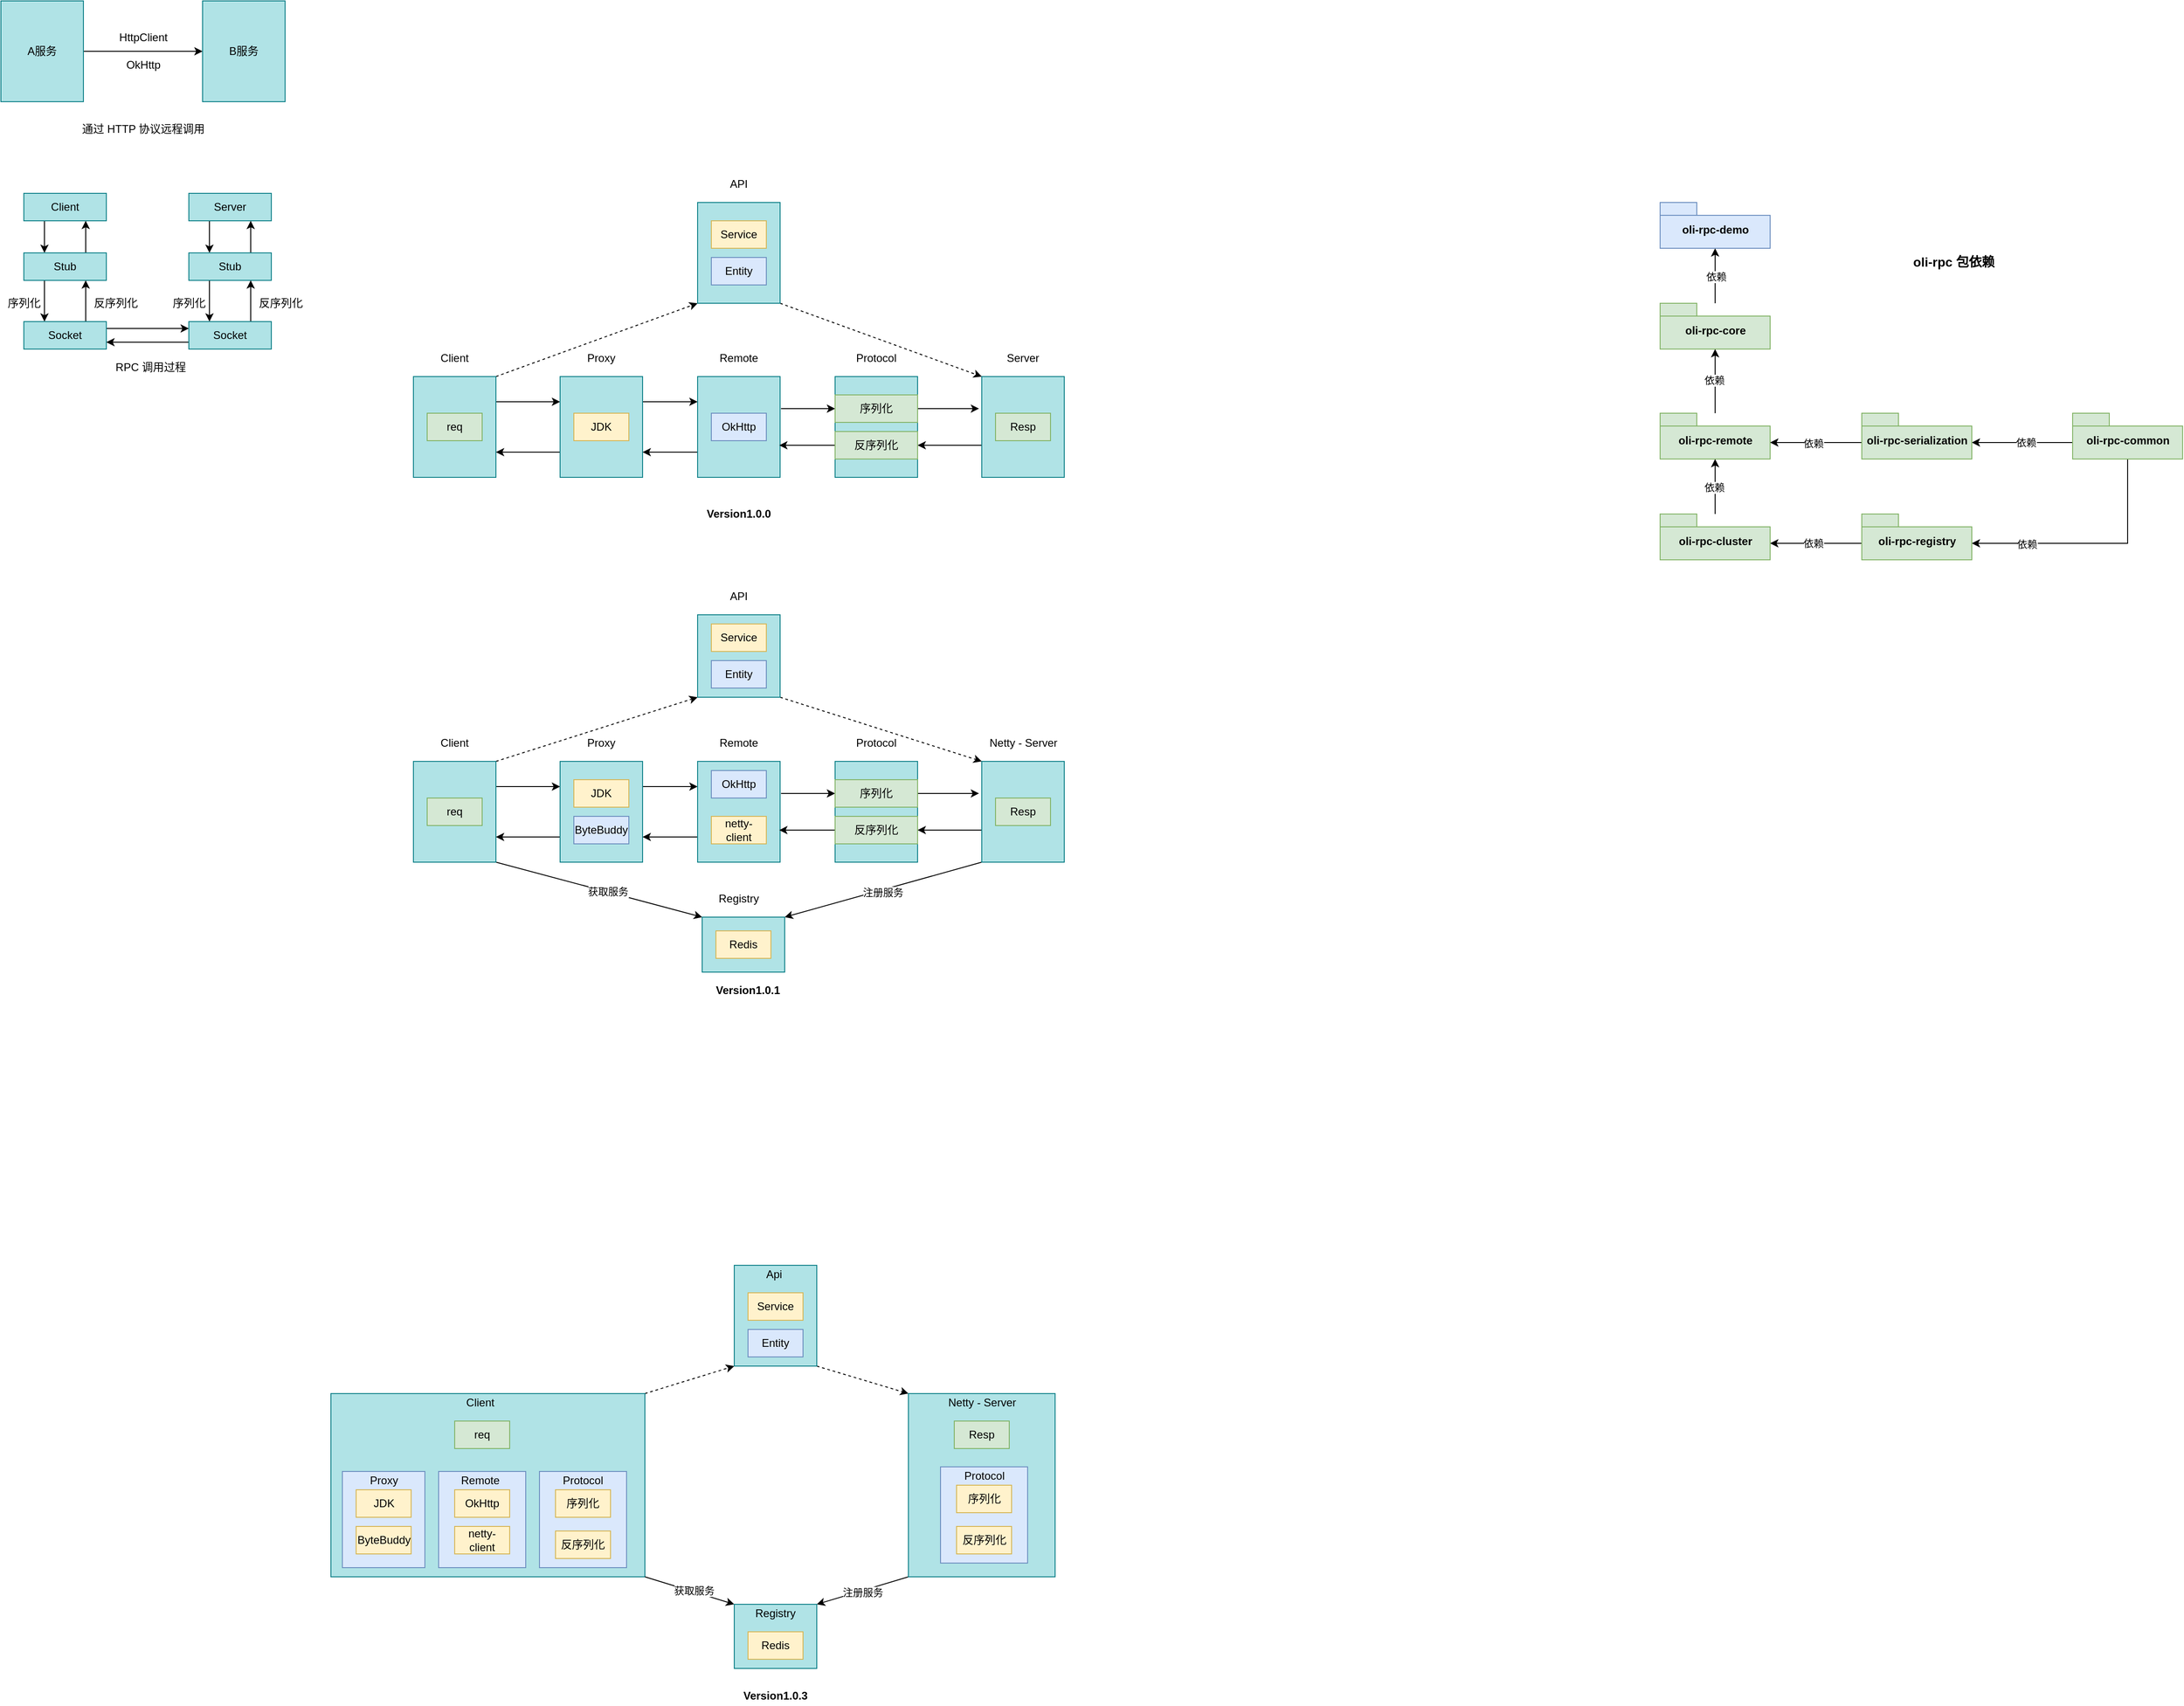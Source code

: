 <mxfile version="14.7.0" type="github">
  <diagram id="Ye_1s_PwDqeFsSJ71oEs" name="第 1 页">
    <mxGraphModel dx="4246" dy="620" grid="1" gridSize="10" guides="1" tooltips="1" connect="1" arrows="1" fold="1" page="1" pageScale="1" pageWidth="3300" pageHeight="2339" math="0" shadow="0">
      <root>
        <mxCell id="0" />
        <mxCell id="1" parent="0" />
        <mxCell id="innrkbjN795lYIx9L5WS-31" value="" style="rounded=0;whiteSpace=wrap;html=1;fillColor=#b0e3e6;strokeColor=#0e8088;" parent="1" vertex="1">
          <mxGeometry x="880" y="470" width="90" height="110" as="geometry" />
        </mxCell>
        <mxCell id="innrkbjN795lYIx9L5WS-16" style="edgeStyle=orthogonalEdgeStyle;rounded=0;orthogonalLoop=1;jettySize=auto;html=1;exitX=1;exitY=0.25;exitDx=0;exitDy=0;entryX=0;entryY=0.25;entryDx=0;entryDy=0;" parent="1" source="innrkbjN795lYIx9L5WS-2" target="innrkbjN795lYIx9L5WS-6" edge="1">
          <mxGeometry relative="1" as="geometry" />
        </mxCell>
        <mxCell id="innrkbjN795lYIx9L5WS-51" style="rounded=0;orthogonalLoop=1;jettySize=auto;html=1;exitX=1;exitY=0;exitDx=0;exitDy=0;entryX=0;entryY=1;entryDx=0;entryDy=0;dashed=1;" parent="1" source="innrkbjN795lYIx9L5WS-2" target="innrkbjN795lYIx9L5WS-47" edge="1">
          <mxGeometry relative="1" as="geometry" />
        </mxCell>
        <mxCell id="innrkbjN795lYIx9L5WS-2" value="" style="rounded=0;whiteSpace=wrap;html=1;fillColor=#b0e3e6;strokeColor=#0e8088;" parent="1" vertex="1">
          <mxGeometry x="420" y="470" width="90" height="110" as="geometry" />
        </mxCell>
        <mxCell id="innrkbjN795lYIx9L5WS-4" value="req" style="rounded=0;whiteSpace=wrap;html=1;fillColor=#d5e8d4;strokeColor=#82b366;" parent="1" vertex="1">
          <mxGeometry x="435" y="510" width="60" height="30" as="geometry" />
        </mxCell>
        <mxCell id="innrkbjN795lYIx9L5WS-5" value="Client" style="text;html=1;strokeColor=none;fillColor=none;align=center;verticalAlign=middle;whiteSpace=wrap;rounded=0;" parent="1" vertex="1">
          <mxGeometry x="445" y="440" width="40" height="20" as="geometry" />
        </mxCell>
        <mxCell id="innrkbjN795lYIx9L5WS-17" style="edgeStyle=orthogonalEdgeStyle;rounded=0;orthogonalLoop=1;jettySize=auto;html=1;exitX=1;exitY=0.25;exitDx=0;exitDy=0;entryX=0;entryY=0.25;entryDx=0;entryDy=0;" parent="1" source="innrkbjN795lYIx9L5WS-6" target="innrkbjN795lYIx9L5WS-10" edge="1">
          <mxGeometry relative="1" as="geometry" />
        </mxCell>
        <mxCell id="innrkbjN795lYIx9L5WS-21" style="edgeStyle=orthogonalEdgeStyle;rounded=0;orthogonalLoop=1;jettySize=auto;html=1;exitX=0;exitY=0.75;exitDx=0;exitDy=0;entryX=1;entryY=0.75;entryDx=0;entryDy=0;" parent="1" source="innrkbjN795lYIx9L5WS-6" target="innrkbjN795lYIx9L5WS-2" edge="1">
          <mxGeometry relative="1" as="geometry" />
        </mxCell>
        <mxCell id="innrkbjN795lYIx9L5WS-6" value="" style="rounded=0;whiteSpace=wrap;html=1;fillColor=#b0e3e6;strokeColor=#0e8088;" parent="1" vertex="1">
          <mxGeometry x="580" y="470" width="90" height="110" as="geometry" />
        </mxCell>
        <mxCell id="innrkbjN795lYIx9L5WS-7" value="Proxy" style="text;html=1;strokeColor=none;fillColor=none;align=center;verticalAlign=middle;whiteSpace=wrap;rounded=0;" parent="1" vertex="1">
          <mxGeometry x="605" y="440" width="40" height="20" as="geometry" />
        </mxCell>
        <mxCell id="innrkbjN795lYIx9L5WS-8" value="JDK" style="rounded=0;whiteSpace=wrap;html=1;fillColor=#fff2cc;strokeColor=#d6b656;" parent="1" vertex="1">
          <mxGeometry x="595" y="510" width="60" height="30" as="geometry" />
        </mxCell>
        <mxCell id="innrkbjN795lYIx9L5WS-20" style="edgeStyle=orthogonalEdgeStyle;rounded=0;orthogonalLoop=1;jettySize=auto;html=1;exitX=0;exitY=0.75;exitDx=0;exitDy=0;entryX=1;entryY=0.75;entryDx=0;entryDy=0;" parent="1" source="innrkbjN795lYIx9L5WS-10" target="innrkbjN795lYIx9L5WS-6" edge="1">
          <mxGeometry relative="1" as="geometry" />
        </mxCell>
        <mxCell id="innrkbjN795lYIx9L5WS-33" style="edgeStyle=orthogonalEdgeStyle;rounded=0;orthogonalLoop=1;jettySize=auto;html=1;exitX=1.011;exitY=0.318;exitDx=0;exitDy=0;entryX=0;entryY=0.5;entryDx=0;entryDy=0;exitPerimeter=0;" parent="1" source="innrkbjN795lYIx9L5WS-10" target="innrkbjN795lYIx9L5WS-25" edge="1">
          <mxGeometry relative="1" as="geometry" />
        </mxCell>
        <mxCell id="innrkbjN795lYIx9L5WS-10" value="" style="rounded=0;whiteSpace=wrap;html=1;fillColor=#b0e3e6;strokeColor=#0e8088;" parent="1" vertex="1">
          <mxGeometry x="730" y="470" width="90" height="110" as="geometry" />
        </mxCell>
        <mxCell id="innrkbjN795lYIx9L5WS-11" value="Remote" style="text;html=1;strokeColor=none;fillColor=none;align=center;verticalAlign=middle;whiteSpace=wrap;rounded=0;" parent="1" vertex="1">
          <mxGeometry x="755" y="440" width="40" height="20" as="geometry" />
        </mxCell>
        <mxCell id="innrkbjN795lYIx9L5WS-12" value="OkHttp" style="rounded=0;whiteSpace=wrap;html=1;fillColor=#dae8fc;strokeColor=#6c8ebf;" parent="1" vertex="1">
          <mxGeometry x="745" y="510" width="60" height="30" as="geometry" />
        </mxCell>
        <mxCell id="innrkbjN795lYIx9L5WS-39" style="edgeStyle=orthogonalEdgeStyle;rounded=0;orthogonalLoop=1;jettySize=auto;html=1;exitX=0.011;exitY=0.682;exitDx=0;exitDy=0;entryX=1;entryY=0.5;entryDx=0;entryDy=0;exitPerimeter=0;" parent="1" source="innrkbjN795lYIx9L5WS-13" target="innrkbjN795lYIx9L5WS-26" edge="1">
          <mxGeometry relative="1" as="geometry" />
        </mxCell>
        <mxCell id="innrkbjN795lYIx9L5WS-13" value="" style="rounded=0;whiteSpace=wrap;html=1;fillColor=#b0e3e6;strokeColor=#0e8088;" parent="1" vertex="1">
          <mxGeometry x="1040" y="470" width="90" height="110" as="geometry" />
        </mxCell>
        <mxCell id="innrkbjN795lYIx9L5WS-14" value="Server" style="text;html=1;strokeColor=none;fillColor=none;align=center;verticalAlign=middle;whiteSpace=wrap;rounded=0;" parent="1" vertex="1">
          <mxGeometry x="1065" y="440" width="40" height="20" as="geometry" />
        </mxCell>
        <mxCell id="innrkbjN795lYIx9L5WS-15" value="Resp" style="rounded=0;whiteSpace=wrap;html=1;fillColor=#d5e8d4;strokeColor=#82b366;" parent="1" vertex="1">
          <mxGeometry x="1055" y="510" width="60" height="30" as="geometry" />
        </mxCell>
        <mxCell id="innrkbjN795lYIx9L5WS-40" style="edgeStyle=orthogonalEdgeStyle;rounded=0;orthogonalLoop=1;jettySize=auto;html=1;exitX=1;exitY=0.5;exitDx=0;exitDy=0;entryX=-0.033;entryY=0.318;entryDx=0;entryDy=0;entryPerimeter=0;" parent="1" source="innrkbjN795lYIx9L5WS-25" target="innrkbjN795lYIx9L5WS-13" edge="1">
          <mxGeometry relative="1" as="geometry" />
        </mxCell>
        <mxCell id="innrkbjN795lYIx9L5WS-25" value="序列化" style="rounded=0;whiteSpace=wrap;html=1;fillColor=#d5e8d4;strokeColor=#82b366;" parent="1" vertex="1">
          <mxGeometry x="880" y="490" width="90" height="30" as="geometry" />
        </mxCell>
        <mxCell id="innrkbjN795lYIx9L5WS-36" style="edgeStyle=orthogonalEdgeStyle;rounded=0;orthogonalLoop=1;jettySize=auto;html=1;exitX=0;exitY=0.5;exitDx=0;exitDy=0;entryX=0.989;entryY=0.682;entryDx=0;entryDy=0;entryPerimeter=0;" parent="1" source="innrkbjN795lYIx9L5WS-26" target="innrkbjN795lYIx9L5WS-10" edge="1">
          <mxGeometry relative="1" as="geometry" />
        </mxCell>
        <mxCell id="innrkbjN795lYIx9L5WS-26" value="反序列化" style="rounded=0;whiteSpace=wrap;html=1;fillColor=#d5e8d4;strokeColor=#82b366;" parent="1" vertex="1">
          <mxGeometry x="880" y="530" width="90" height="30" as="geometry" />
        </mxCell>
        <mxCell id="innrkbjN795lYIx9L5WS-41" value="Protocol" style="text;html=1;strokeColor=none;fillColor=none;align=center;verticalAlign=middle;whiteSpace=wrap;rounded=0;" parent="1" vertex="1">
          <mxGeometry x="905" y="440" width="40" height="20" as="geometry" />
        </mxCell>
        <mxCell id="innrkbjN795lYIx9L5WS-42" value="&lt;b&gt;Version1.0.0&lt;/b&gt;" style="text;html=1;strokeColor=none;fillColor=none;align=center;verticalAlign=middle;whiteSpace=wrap;rounded=0;" parent="1" vertex="1">
          <mxGeometry x="740" y="610" width="70" height="20" as="geometry" />
        </mxCell>
        <mxCell id="innrkbjN795lYIx9L5WS-52" style="edgeStyle=none;rounded=0;orthogonalLoop=1;jettySize=auto;html=1;exitX=1;exitY=1;exitDx=0;exitDy=0;entryX=0;entryY=0;entryDx=0;entryDy=0;dashed=1;" parent="1" source="innrkbjN795lYIx9L5WS-47" target="innrkbjN795lYIx9L5WS-13" edge="1">
          <mxGeometry relative="1" as="geometry" />
        </mxCell>
        <mxCell id="innrkbjN795lYIx9L5WS-47" value="" style="rounded=0;whiteSpace=wrap;html=1;fillColor=#b0e3e6;strokeColor=#0e8088;" parent="1" vertex="1">
          <mxGeometry x="730" y="280" width="90" height="110" as="geometry" />
        </mxCell>
        <mxCell id="innrkbjN795lYIx9L5WS-48" value="API" style="text;html=1;strokeColor=none;fillColor=none;align=center;verticalAlign=middle;whiteSpace=wrap;rounded=0;" parent="1" vertex="1">
          <mxGeometry x="755" y="250" width="40" height="20" as="geometry" />
        </mxCell>
        <mxCell id="innrkbjN795lYIx9L5WS-49" value="Service" style="rounded=0;whiteSpace=wrap;html=1;fillColor=#fff2cc;strokeColor=#d6b656;" parent="1" vertex="1">
          <mxGeometry x="745" y="300" width="60" height="30" as="geometry" />
        </mxCell>
        <mxCell id="innrkbjN795lYIx9L5WS-50" value="Entity" style="rounded=0;whiteSpace=wrap;html=1;fillColor=#dae8fc;strokeColor=#6c8ebf;" parent="1" vertex="1">
          <mxGeometry x="745" y="340" width="60" height="30" as="geometry" />
        </mxCell>
        <mxCell id="innrkbjN795lYIx9L5WS-53" value="" style="rounded=0;whiteSpace=wrap;html=1;fillColor=#b0e3e6;strokeColor=#0e8088;" parent="1" vertex="1">
          <mxGeometry x="880" y="890" width="90" height="110" as="geometry" />
        </mxCell>
        <mxCell id="innrkbjN795lYIx9L5WS-54" style="edgeStyle=orthogonalEdgeStyle;rounded=0;orthogonalLoop=1;jettySize=auto;html=1;exitX=1;exitY=0.25;exitDx=0;exitDy=0;entryX=0;entryY=0.25;entryDx=0;entryDy=0;" parent="1" source="innrkbjN795lYIx9L5WS-56" target="innrkbjN795lYIx9L5WS-61" edge="1">
          <mxGeometry relative="1" as="geometry" />
        </mxCell>
        <mxCell id="innrkbjN795lYIx9L5WS-55" style="rounded=0;orthogonalLoop=1;jettySize=auto;html=1;exitX=1;exitY=0;exitDx=0;exitDy=0;entryX=0;entryY=1;entryDx=0;entryDy=0;dashed=1;" parent="1" source="innrkbjN795lYIx9L5WS-56" target="innrkbjN795lYIx9L5WS-80" edge="1">
          <mxGeometry relative="1" as="geometry" />
        </mxCell>
        <mxCell id="innrkbjN795lYIx9L5WS-95" style="edgeStyle=none;rounded=0;orthogonalLoop=1;jettySize=auto;html=1;exitX=1;exitY=1;exitDx=0;exitDy=0;entryX=0;entryY=0;entryDx=0;entryDy=0;" parent="1" source="innrkbjN795lYIx9L5WS-56" target="innrkbjN795lYIx9L5WS-84" edge="1">
          <mxGeometry relative="1" as="geometry" />
        </mxCell>
        <mxCell id="innrkbjN795lYIx9L5WS-96" value="获取服务" style="edgeLabel;html=1;align=center;verticalAlign=middle;resizable=0;points=[];" parent="innrkbjN795lYIx9L5WS-95" vertex="1" connectable="0">
          <mxGeometry x="0.08" y="1" relative="1" as="geometry">
            <mxPoint as="offset" />
          </mxGeometry>
        </mxCell>
        <mxCell id="innrkbjN795lYIx9L5WS-56" value="" style="rounded=0;whiteSpace=wrap;html=1;fillColor=#b0e3e6;strokeColor=#0e8088;" parent="1" vertex="1">
          <mxGeometry x="420" y="890" width="90" height="110" as="geometry" />
        </mxCell>
        <mxCell id="innrkbjN795lYIx9L5WS-57" value="req" style="rounded=0;whiteSpace=wrap;html=1;fillColor=#d5e8d4;strokeColor=#82b366;" parent="1" vertex="1">
          <mxGeometry x="435" y="930" width="60" height="30" as="geometry" />
        </mxCell>
        <mxCell id="innrkbjN795lYIx9L5WS-58" value="Client" style="text;html=1;strokeColor=none;fillColor=none;align=center;verticalAlign=middle;whiteSpace=wrap;rounded=0;" parent="1" vertex="1">
          <mxGeometry x="445" y="860" width="40" height="20" as="geometry" />
        </mxCell>
        <mxCell id="innrkbjN795lYIx9L5WS-59" style="edgeStyle=orthogonalEdgeStyle;rounded=0;orthogonalLoop=1;jettySize=auto;html=1;exitX=1;exitY=0.25;exitDx=0;exitDy=0;entryX=0;entryY=0.25;entryDx=0;entryDy=0;" parent="1" source="innrkbjN795lYIx9L5WS-61" target="innrkbjN795lYIx9L5WS-66" edge="1">
          <mxGeometry relative="1" as="geometry" />
        </mxCell>
        <mxCell id="innrkbjN795lYIx9L5WS-60" style="edgeStyle=orthogonalEdgeStyle;rounded=0;orthogonalLoop=1;jettySize=auto;html=1;exitX=0;exitY=0.75;exitDx=0;exitDy=0;entryX=1;entryY=0.75;entryDx=0;entryDy=0;" parent="1" source="innrkbjN795lYIx9L5WS-61" target="innrkbjN795lYIx9L5WS-56" edge="1">
          <mxGeometry relative="1" as="geometry" />
        </mxCell>
        <mxCell id="innrkbjN795lYIx9L5WS-61" value="" style="rounded=0;whiteSpace=wrap;html=1;fillColor=#b0e3e6;strokeColor=#0e8088;" parent="1" vertex="1">
          <mxGeometry x="580" y="890" width="90" height="110" as="geometry" />
        </mxCell>
        <mxCell id="innrkbjN795lYIx9L5WS-62" value="Proxy" style="text;html=1;strokeColor=none;fillColor=none;align=center;verticalAlign=middle;whiteSpace=wrap;rounded=0;" parent="1" vertex="1">
          <mxGeometry x="605" y="860" width="40" height="20" as="geometry" />
        </mxCell>
        <mxCell id="innrkbjN795lYIx9L5WS-63" value="JDK" style="rounded=0;whiteSpace=wrap;html=1;fillColor=#fff2cc;strokeColor=#d6b656;" parent="1" vertex="1">
          <mxGeometry x="595" y="910" width="60" height="30" as="geometry" />
        </mxCell>
        <mxCell id="innrkbjN795lYIx9L5WS-64" style="edgeStyle=orthogonalEdgeStyle;rounded=0;orthogonalLoop=1;jettySize=auto;html=1;exitX=0;exitY=0.75;exitDx=0;exitDy=0;entryX=1;entryY=0.75;entryDx=0;entryDy=0;" parent="1" source="innrkbjN795lYIx9L5WS-66" target="innrkbjN795lYIx9L5WS-61" edge="1">
          <mxGeometry relative="1" as="geometry" />
        </mxCell>
        <mxCell id="innrkbjN795lYIx9L5WS-65" style="edgeStyle=orthogonalEdgeStyle;rounded=0;orthogonalLoop=1;jettySize=auto;html=1;exitX=1.011;exitY=0.318;exitDx=0;exitDy=0;entryX=0;entryY=0.5;entryDx=0;entryDy=0;exitPerimeter=0;" parent="1" source="innrkbjN795lYIx9L5WS-66" target="innrkbjN795lYIx9L5WS-74" edge="1">
          <mxGeometry relative="1" as="geometry" />
        </mxCell>
        <mxCell id="innrkbjN795lYIx9L5WS-66" value="" style="rounded=0;whiteSpace=wrap;html=1;fillColor=#b0e3e6;strokeColor=#0e8088;" parent="1" vertex="1">
          <mxGeometry x="730" y="890" width="90" height="110" as="geometry" />
        </mxCell>
        <mxCell id="innrkbjN795lYIx9L5WS-67" value="Remote" style="text;html=1;strokeColor=none;fillColor=none;align=center;verticalAlign=middle;whiteSpace=wrap;rounded=0;" parent="1" vertex="1">
          <mxGeometry x="755" y="860" width="40" height="20" as="geometry" />
        </mxCell>
        <mxCell id="innrkbjN795lYIx9L5WS-68" value="OkHttp" style="rounded=0;whiteSpace=wrap;html=1;fillColor=#dae8fc;strokeColor=#6c8ebf;" parent="1" vertex="1">
          <mxGeometry x="745" y="900" width="60" height="30" as="geometry" />
        </mxCell>
        <mxCell id="innrkbjN795lYIx9L5WS-69" style="edgeStyle=orthogonalEdgeStyle;rounded=0;orthogonalLoop=1;jettySize=auto;html=1;exitX=0.011;exitY=0.682;exitDx=0;exitDy=0;entryX=1;entryY=0.5;entryDx=0;entryDy=0;exitPerimeter=0;" parent="1" source="innrkbjN795lYIx9L5WS-70" target="innrkbjN795lYIx9L5WS-76" edge="1">
          <mxGeometry relative="1" as="geometry" />
        </mxCell>
        <mxCell id="innrkbjN795lYIx9L5WS-88" style="edgeStyle=none;rounded=0;orthogonalLoop=1;jettySize=auto;html=1;exitX=0;exitY=1;exitDx=0;exitDy=0;entryX=1;entryY=0;entryDx=0;entryDy=0;" parent="1" source="innrkbjN795lYIx9L5WS-70" target="innrkbjN795lYIx9L5WS-84" edge="1">
          <mxGeometry relative="1" as="geometry" />
        </mxCell>
        <mxCell id="innrkbjN795lYIx9L5WS-89" value="注册服务" style="edgeLabel;html=1;align=center;verticalAlign=middle;resizable=0;points=[];" parent="innrkbjN795lYIx9L5WS-88" vertex="1" connectable="0">
          <mxGeometry x="0.011" y="2" relative="1" as="geometry">
            <mxPoint as="offset" />
          </mxGeometry>
        </mxCell>
        <mxCell id="innrkbjN795lYIx9L5WS-70" value="" style="rounded=0;whiteSpace=wrap;html=1;fillColor=#b0e3e6;strokeColor=#0e8088;" parent="1" vertex="1">
          <mxGeometry x="1040" y="890" width="90" height="110" as="geometry" />
        </mxCell>
        <mxCell id="innrkbjN795lYIx9L5WS-71" value="Netty - Server" style="text;html=1;strokeColor=none;fillColor=none;align=center;verticalAlign=middle;whiteSpace=wrap;rounded=0;" parent="1" vertex="1">
          <mxGeometry x="1027.5" y="860" width="115" height="20" as="geometry" />
        </mxCell>
        <mxCell id="innrkbjN795lYIx9L5WS-72" value="Resp" style="rounded=0;whiteSpace=wrap;html=1;fillColor=#d5e8d4;strokeColor=#82b366;" parent="1" vertex="1">
          <mxGeometry x="1055" y="930" width="60" height="30" as="geometry" />
        </mxCell>
        <mxCell id="innrkbjN795lYIx9L5WS-73" style="edgeStyle=orthogonalEdgeStyle;rounded=0;orthogonalLoop=1;jettySize=auto;html=1;exitX=1;exitY=0.5;exitDx=0;exitDy=0;entryX=-0.033;entryY=0.318;entryDx=0;entryDy=0;entryPerimeter=0;" parent="1" source="innrkbjN795lYIx9L5WS-74" target="innrkbjN795lYIx9L5WS-70" edge="1">
          <mxGeometry relative="1" as="geometry" />
        </mxCell>
        <mxCell id="innrkbjN795lYIx9L5WS-74" value="序列化" style="rounded=0;whiteSpace=wrap;html=1;fillColor=#d5e8d4;strokeColor=#82b366;" parent="1" vertex="1">
          <mxGeometry x="880" y="910" width="90" height="30" as="geometry" />
        </mxCell>
        <mxCell id="innrkbjN795lYIx9L5WS-75" style="edgeStyle=orthogonalEdgeStyle;rounded=0;orthogonalLoop=1;jettySize=auto;html=1;exitX=0;exitY=0.5;exitDx=0;exitDy=0;entryX=0.989;entryY=0.682;entryDx=0;entryDy=0;entryPerimeter=0;" parent="1" source="innrkbjN795lYIx9L5WS-76" target="innrkbjN795lYIx9L5WS-66" edge="1">
          <mxGeometry relative="1" as="geometry" />
        </mxCell>
        <mxCell id="innrkbjN795lYIx9L5WS-76" value="反序列化" style="rounded=0;whiteSpace=wrap;html=1;fillColor=#d5e8d4;strokeColor=#82b366;" parent="1" vertex="1">
          <mxGeometry x="880" y="950" width="90" height="30" as="geometry" />
        </mxCell>
        <mxCell id="innrkbjN795lYIx9L5WS-77" value="Protocol" style="text;html=1;strokeColor=none;fillColor=none;align=center;verticalAlign=middle;whiteSpace=wrap;rounded=0;" parent="1" vertex="1">
          <mxGeometry x="905" y="860" width="40" height="20" as="geometry" />
        </mxCell>
        <mxCell id="innrkbjN795lYIx9L5WS-78" value="&lt;b&gt;Version1.0.1&lt;/b&gt;" style="text;html=1;strokeColor=none;fillColor=none;align=center;verticalAlign=middle;whiteSpace=wrap;rounded=0;" parent="1" vertex="1">
          <mxGeometry x="750" y="1130" width="70" height="20" as="geometry" />
        </mxCell>
        <mxCell id="innrkbjN795lYIx9L5WS-79" style="edgeStyle=none;rounded=0;orthogonalLoop=1;jettySize=auto;html=1;exitX=1;exitY=1;exitDx=0;exitDy=0;entryX=0;entryY=0;entryDx=0;entryDy=0;dashed=1;" parent="1" source="innrkbjN795lYIx9L5WS-80" target="innrkbjN795lYIx9L5WS-70" edge="1">
          <mxGeometry relative="1" as="geometry" />
        </mxCell>
        <mxCell id="innrkbjN795lYIx9L5WS-80" value="" style="rounded=0;whiteSpace=wrap;html=1;fillColor=#b0e3e6;strokeColor=#0e8088;" parent="1" vertex="1">
          <mxGeometry x="730" y="730" width="90" height="90" as="geometry" />
        </mxCell>
        <mxCell id="innrkbjN795lYIx9L5WS-81" value="API" style="text;html=1;strokeColor=none;fillColor=none;align=center;verticalAlign=middle;whiteSpace=wrap;rounded=0;" parent="1" vertex="1">
          <mxGeometry x="755" y="700" width="40" height="20" as="geometry" />
        </mxCell>
        <mxCell id="innrkbjN795lYIx9L5WS-82" value="Service" style="rounded=0;whiteSpace=wrap;html=1;fillColor=#fff2cc;strokeColor=#d6b656;" parent="1" vertex="1">
          <mxGeometry x="745" y="740" width="60" height="30" as="geometry" />
        </mxCell>
        <mxCell id="innrkbjN795lYIx9L5WS-83" value="Entity" style="rounded=0;whiteSpace=wrap;html=1;fillColor=#dae8fc;strokeColor=#6c8ebf;" parent="1" vertex="1">
          <mxGeometry x="745" y="780" width="60" height="30" as="geometry" />
        </mxCell>
        <mxCell id="innrkbjN795lYIx9L5WS-84" value="" style="rounded=0;whiteSpace=wrap;html=1;fillColor=#b0e3e6;strokeColor=#0e8088;" parent="1" vertex="1">
          <mxGeometry x="735" y="1060" width="90" height="60" as="geometry" />
        </mxCell>
        <mxCell id="innrkbjN795lYIx9L5WS-85" value="Redis" style="rounded=0;whiteSpace=wrap;html=1;fillColor=#fff2cc;strokeColor=#d6b656;" parent="1" vertex="1">
          <mxGeometry x="750" y="1075" width="60" height="30" as="geometry" />
        </mxCell>
        <mxCell id="innrkbjN795lYIx9L5WS-87" value="Registry" style="text;html=1;strokeColor=none;fillColor=none;align=center;verticalAlign=middle;whiteSpace=wrap;rounded=0;" parent="1" vertex="1">
          <mxGeometry x="755" y="1030" width="40" height="20" as="geometry" />
        </mxCell>
        <mxCell id="Kn4_Spqop4wsT_ZjCutp-1" value="ByteBuddy" style="rounded=0;whiteSpace=wrap;html=1;fillColor=#dae8fc;strokeColor=#6c8ebf;" parent="1" vertex="1">
          <mxGeometry x="595" y="950" width="60" height="30" as="geometry" />
        </mxCell>
        <mxCell id="7a_XVVSUZz2fKaup08TQ-1" value="netty-client" style="rounded=0;whiteSpace=wrap;html=1;fillColor=#fff2cc;strokeColor=#d6b656;" parent="1" vertex="1">
          <mxGeometry x="745" y="950" width="60" height="30" as="geometry" />
        </mxCell>
        <mxCell id="QBaWxaclSvjvocaoikl4-3" style="rounded=0;orthogonalLoop=1;jettySize=auto;html=1;exitX=1;exitY=0;exitDx=0;exitDy=0;entryX=0;entryY=1;entryDx=0;entryDy=0;dashed=1;" parent="1" source="QBaWxaclSvjvocaoikl4-6" target="QBaWxaclSvjvocaoikl4-32" edge="1">
          <mxGeometry relative="1" as="geometry" />
        </mxCell>
        <mxCell id="QBaWxaclSvjvocaoikl4-20" style="edgeStyle=none;rounded=0;orthogonalLoop=1;jettySize=auto;html=1;exitX=0;exitY=1;exitDx=0;exitDy=0;entryX=1;entryY=0;entryDx=0;entryDy=0;" parent="1" source="QBaWxaclSvjvocaoikl4-22" target="QBaWxaclSvjvocaoikl4-35" edge="1">
          <mxGeometry relative="1" as="geometry" />
        </mxCell>
        <mxCell id="QBaWxaclSvjvocaoikl4-21" value="注册服务" style="edgeLabel;html=1;align=center;verticalAlign=middle;resizable=0;points=[];" parent="QBaWxaclSvjvocaoikl4-20" vertex="1" connectable="0">
          <mxGeometry x="0.011" y="2" relative="1" as="geometry">
            <mxPoint as="offset" />
          </mxGeometry>
        </mxCell>
        <mxCell id="QBaWxaclSvjvocaoikl4-30" value="&lt;b&gt;Version1.0.3&lt;/b&gt;" style="text;html=1;strokeColor=none;fillColor=none;align=center;verticalAlign=middle;whiteSpace=wrap;rounded=0;" parent="1" vertex="1">
          <mxGeometry x="780" y="1900" width="70" height="20" as="geometry" />
        </mxCell>
        <mxCell id="QBaWxaclSvjvocaoikl4-31" style="edgeStyle=none;rounded=0;orthogonalLoop=1;jettySize=auto;html=1;exitX=1;exitY=1;exitDx=0;exitDy=0;entryX=0;entryY=0;entryDx=0;entryDy=0;dashed=1;" parent="1" source="QBaWxaclSvjvocaoikl4-32" target="QBaWxaclSvjvocaoikl4-22" edge="1">
          <mxGeometry relative="1" as="geometry" />
        </mxCell>
        <mxCell id="QBaWxaclSvjvocaoikl4-52" value="" style="group" parent="1" vertex="1" connectable="0">
          <mxGeometry x="330" y="1580" width="342.5" height="200" as="geometry" />
        </mxCell>
        <mxCell id="QBaWxaclSvjvocaoikl4-6" value="" style="rounded=0;whiteSpace=wrap;html=1;fillColor=#b0e3e6;strokeColor=#0e8088;" parent="QBaWxaclSvjvocaoikl4-52" vertex="1">
          <mxGeometry width="342.5" height="200" as="geometry" />
        </mxCell>
        <mxCell id="QBaWxaclSvjvocaoikl4-7" value="req" style="rounded=0;whiteSpace=wrap;html=1;fillColor=#d5e8d4;strokeColor=#82b366;" parent="QBaWxaclSvjvocaoikl4-52" vertex="1">
          <mxGeometry x="135" y="30" width="60" height="30" as="geometry" />
        </mxCell>
        <mxCell id="QBaWxaclSvjvocaoikl4-8" value="Client" style="text;html=1;strokeColor=none;fillColor=none;align=center;verticalAlign=middle;whiteSpace=wrap;rounded=0;" parent="QBaWxaclSvjvocaoikl4-52" vertex="1">
          <mxGeometry x="142.5" width="40" height="20" as="geometry" />
        </mxCell>
        <mxCell id="QBaWxaclSvjvocaoikl4-11" value="" style="rounded=0;whiteSpace=wrap;html=1;fillColor=#dae8fc;strokeColor=#6c8ebf;" parent="QBaWxaclSvjvocaoikl4-52" vertex="1">
          <mxGeometry x="12.5" y="85" width="90" height="105" as="geometry" />
        </mxCell>
        <mxCell id="QBaWxaclSvjvocaoikl4-12" value="Proxy" style="text;html=1;strokeColor=none;fillColor=none;align=center;verticalAlign=middle;whiteSpace=wrap;rounded=0;" parent="QBaWxaclSvjvocaoikl4-52" vertex="1">
          <mxGeometry x="37.5" y="85" width="40" height="20" as="geometry" />
        </mxCell>
        <mxCell id="QBaWxaclSvjvocaoikl4-13" value="JDK" style="rounded=0;whiteSpace=wrap;html=1;fillColor=#fff2cc;strokeColor=#d6b656;" parent="QBaWxaclSvjvocaoikl4-52" vertex="1">
          <mxGeometry x="27.5" y="105" width="60" height="30" as="geometry" />
        </mxCell>
        <mxCell id="QBaWxaclSvjvocaoikl4-16" value="" style="rounded=0;whiteSpace=wrap;html=1;fillColor=#dae8fc;strokeColor=#6c8ebf;" parent="QBaWxaclSvjvocaoikl4-52" vertex="1">
          <mxGeometry x="117.5" y="85" width="95" height="105" as="geometry" />
        </mxCell>
        <mxCell id="QBaWxaclSvjvocaoikl4-17" value="Remote" style="text;html=1;strokeColor=none;fillColor=none;align=center;verticalAlign=middle;whiteSpace=wrap;rounded=0;" parent="QBaWxaclSvjvocaoikl4-52" vertex="1">
          <mxGeometry x="142.5" y="85" width="40" height="20" as="geometry" />
        </mxCell>
        <mxCell id="QBaWxaclSvjvocaoikl4-18" value="OkHttp" style="rounded=0;whiteSpace=wrap;html=1;fillColor=#fff2cc;strokeColor=#d6b656;" parent="QBaWxaclSvjvocaoikl4-52" vertex="1">
          <mxGeometry x="135" y="105" width="60" height="30" as="geometry" />
        </mxCell>
        <mxCell id="QBaWxaclSvjvocaoikl4-38" value="ByteBuddy" style="rounded=0;whiteSpace=wrap;html=1;fillColor=#fff2cc;strokeColor=#d6b656;" parent="QBaWxaclSvjvocaoikl4-52" vertex="1">
          <mxGeometry x="27.5" y="145" width="60" height="30" as="geometry" />
        </mxCell>
        <mxCell id="QBaWxaclSvjvocaoikl4-39" value="netty-client" style="rounded=0;whiteSpace=wrap;html=1;fillColor=#fff2cc;strokeColor=#d6b656;" parent="QBaWxaclSvjvocaoikl4-52" vertex="1">
          <mxGeometry x="135" y="145" width="60" height="30" as="geometry" />
        </mxCell>
        <mxCell id="QBaWxaclSvjvocaoikl4-51" value="" style="group" parent="QBaWxaclSvjvocaoikl4-52" vertex="1" connectable="0">
          <mxGeometry x="227.5" y="85" width="95" height="105" as="geometry" />
        </mxCell>
        <mxCell id="QBaWxaclSvjvocaoikl4-48" value="" style="rounded=0;whiteSpace=wrap;html=1;fillColor=#dae8fc;strokeColor=#6c8ebf;" parent="QBaWxaclSvjvocaoikl4-51" vertex="1">
          <mxGeometry width="95" height="105" as="geometry" />
        </mxCell>
        <mxCell id="QBaWxaclSvjvocaoikl4-49" value="序列化" style="rounded=0;whiteSpace=wrap;html=1;fillColor=#fff2cc;strokeColor=#d6b656;" parent="QBaWxaclSvjvocaoikl4-51" vertex="1">
          <mxGeometry x="17.5" y="20" width="60" height="30" as="geometry" />
        </mxCell>
        <mxCell id="QBaWxaclSvjvocaoikl4-50" value="反序列化" style="rounded=0;whiteSpace=wrap;html=1;fillColor=#fff2cc;strokeColor=#d6b656;" parent="QBaWxaclSvjvocaoikl4-51" vertex="1">
          <mxGeometry x="17.5" y="65" width="60" height="30" as="geometry" />
        </mxCell>
        <mxCell id="QBaWxaclSvjvocaoikl4-47" value="Protocol" style="text;html=1;strokeColor=none;fillColor=none;align=center;verticalAlign=middle;whiteSpace=wrap;rounded=0;" parent="QBaWxaclSvjvocaoikl4-51" vertex="1">
          <mxGeometry x="27.5" width="40" height="20" as="geometry" />
        </mxCell>
        <mxCell id="QBaWxaclSvjvocaoikl4-4" style="edgeStyle=none;rounded=0;orthogonalLoop=1;jettySize=auto;html=1;exitX=1;exitY=1;exitDx=0;exitDy=0;entryX=0;entryY=0;entryDx=0;entryDy=0;" parent="1" source="QBaWxaclSvjvocaoikl4-6" target="QBaWxaclSvjvocaoikl4-35" edge="1">
          <mxGeometry relative="1" as="geometry" />
        </mxCell>
        <mxCell id="QBaWxaclSvjvocaoikl4-5" value="获取服务" style="edgeLabel;html=1;align=center;verticalAlign=middle;resizable=0;points=[];" parent="QBaWxaclSvjvocaoikl4-4" vertex="1" connectable="0">
          <mxGeometry x="0.08" y="1" relative="1" as="geometry">
            <mxPoint as="offset" />
          </mxGeometry>
        </mxCell>
        <mxCell id="QBaWxaclSvjvocaoikl4-59" value="" style="group" parent="1" vertex="1" connectable="0">
          <mxGeometry x="960" y="1580" width="160" height="200" as="geometry" />
        </mxCell>
        <mxCell id="QBaWxaclSvjvocaoikl4-22" value="" style="rounded=0;whiteSpace=wrap;html=1;fillColor=#b0e3e6;strokeColor=#0e8088;" parent="QBaWxaclSvjvocaoikl4-59" vertex="1">
          <mxGeometry width="160" height="200" as="geometry" />
        </mxCell>
        <mxCell id="QBaWxaclSvjvocaoikl4-23" value="Netty - Server" style="text;html=1;strokeColor=none;fillColor=none;align=center;verticalAlign=middle;whiteSpace=wrap;rounded=0;" parent="QBaWxaclSvjvocaoikl4-59" vertex="1">
          <mxGeometry x="22.5" width="115" height="20" as="geometry" />
        </mxCell>
        <mxCell id="QBaWxaclSvjvocaoikl4-24" value="Resp" style="rounded=0;whiteSpace=wrap;html=1;fillColor=#d5e8d4;strokeColor=#82b366;" parent="QBaWxaclSvjvocaoikl4-59" vertex="1">
          <mxGeometry x="50" y="30" width="60" height="30" as="geometry" />
        </mxCell>
        <mxCell id="QBaWxaclSvjvocaoikl4-54" value="" style="group" parent="QBaWxaclSvjvocaoikl4-59" vertex="1" connectable="0">
          <mxGeometry x="35" y="80" width="95" height="105" as="geometry" />
        </mxCell>
        <mxCell id="QBaWxaclSvjvocaoikl4-55" value="" style="rounded=0;whiteSpace=wrap;html=1;fillColor=#dae8fc;strokeColor=#6c8ebf;" parent="QBaWxaclSvjvocaoikl4-54" vertex="1">
          <mxGeometry width="95" height="105" as="geometry" />
        </mxCell>
        <mxCell id="QBaWxaclSvjvocaoikl4-56" value="序列化" style="rounded=0;whiteSpace=wrap;html=1;fillColor=#fff2cc;strokeColor=#d6b656;" parent="QBaWxaclSvjvocaoikl4-54" vertex="1">
          <mxGeometry x="17.5" y="20" width="60" height="30" as="geometry" />
        </mxCell>
        <mxCell id="QBaWxaclSvjvocaoikl4-57" value="反序列化" style="rounded=0;whiteSpace=wrap;html=1;fillColor=#fff2cc;strokeColor=#d6b656;" parent="QBaWxaclSvjvocaoikl4-54" vertex="1">
          <mxGeometry x="17.5" y="65" width="60" height="30" as="geometry" />
        </mxCell>
        <mxCell id="QBaWxaclSvjvocaoikl4-58" value="Protocol" style="text;html=1;strokeColor=none;fillColor=none;align=center;verticalAlign=middle;whiteSpace=wrap;rounded=0;" parent="QBaWxaclSvjvocaoikl4-54" vertex="1">
          <mxGeometry x="27.5" width="40" height="20" as="geometry" />
        </mxCell>
        <mxCell id="QBaWxaclSvjvocaoikl4-61" value="" style="group" parent="1" vertex="1" connectable="0">
          <mxGeometry x="770" y="1440" width="90" height="110" as="geometry" />
        </mxCell>
        <mxCell id="QBaWxaclSvjvocaoikl4-32" value="" style="rounded=0;whiteSpace=wrap;html=1;fillColor=#b0e3e6;strokeColor=#0e8088;" parent="QBaWxaclSvjvocaoikl4-61" vertex="1">
          <mxGeometry width="90" height="110" as="geometry" />
        </mxCell>
        <mxCell id="QBaWxaclSvjvocaoikl4-33" value="Service" style="rounded=0;whiteSpace=wrap;html=1;fillColor=#fff2cc;strokeColor=#d6b656;" parent="QBaWxaclSvjvocaoikl4-61" vertex="1">
          <mxGeometry x="15" y="30" width="60" height="30" as="geometry" />
        </mxCell>
        <mxCell id="QBaWxaclSvjvocaoikl4-34" value="Entity" style="rounded=0;whiteSpace=wrap;html=1;fillColor=#dae8fc;strokeColor=#6c8ebf;" parent="QBaWxaclSvjvocaoikl4-61" vertex="1">
          <mxGeometry x="15" y="70" width="60" height="30" as="geometry" />
        </mxCell>
        <mxCell id="QBaWxaclSvjvocaoikl4-60" value="Api" style="text;html=1;align=center;verticalAlign=middle;resizable=0;points=[];autosize=1;strokeColor=none;" parent="QBaWxaclSvjvocaoikl4-61" vertex="1">
          <mxGeometry x="27.5" width="30" height="20" as="geometry" />
        </mxCell>
        <mxCell id="QBaWxaclSvjvocaoikl4-62" value="" style="group" parent="1" vertex="1" connectable="0">
          <mxGeometry x="770" y="1810" width="90" height="70" as="geometry" />
        </mxCell>
        <mxCell id="QBaWxaclSvjvocaoikl4-35" value="" style="rounded=0;whiteSpace=wrap;html=1;fillColor=#b0e3e6;strokeColor=#0e8088;" parent="QBaWxaclSvjvocaoikl4-62" vertex="1">
          <mxGeometry width="90" height="70" as="geometry" />
        </mxCell>
        <mxCell id="QBaWxaclSvjvocaoikl4-36" value="Redis" style="rounded=0;whiteSpace=wrap;html=1;fillColor=#fff2cc;strokeColor=#d6b656;" parent="QBaWxaclSvjvocaoikl4-62" vertex="1">
          <mxGeometry x="15" y="30" width="60" height="30" as="geometry" />
        </mxCell>
        <mxCell id="QBaWxaclSvjvocaoikl4-37" value="Registry" style="text;html=1;strokeColor=none;fillColor=none;align=center;verticalAlign=middle;whiteSpace=wrap;rounded=0;" parent="QBaWxaclSvjvocaoikl4-62" vertex="1">
          <mxGeometry x="25" width="40" height="20" as="geometry" />
        </mxCell>
        <mxCell id="VZpGVQRT_bhyU681DGQQ-1" style="edgeStyle=orthogonalEdgeStyle;rounded=0;orthogonalLoop=1;jettySize=auto;html=1;exitX=0;exitY=0;exitDx=0;exitDy=32;exitPerimeter=0;entryX=0;entryY=0;entryDx=120;entryDy=32;entryPerimeter=0;" parent="1" source="imjMCaDLdFiwxpezGP4K-6" target="imjMCaDLdFiwxpezGP4K-11" edge="1">
          <mxGeometry relative="1" as="geometry" />
        </mxCell>
        <mxCell id="VZpGVQRT_bhyU681DGQQ-2" value="依赖" style="edgeLabel;html=1;align=center;verticalAlign=middle;resizable=0;points=[];" parent="VZpGVQRT_bhyU681DGQQ-1" vertex="1" connectable="0">
          <mxGeometry x="-0.073" relative="1" as="geometry">
            <mxPoint as="offset" />
          </mxGeometry>
        </mxCell>
        <mxCell id="NrgqG0q5ohJ4NwaWH3RY-4" style="edgeStyle=orthogonalEdgeStyle;rounded=0;orthogonalLoop=1;jettySize=auto;html=1;entryX=0;entryY=0;entryDx=120;entryDy=32;entryPerimeter=0;" parent="1" source="imjMCaDLdFiwxpezGP4K-6" target="imjMCaDLdFiwxpezGP4K-9" edge="1">
          <mxGeometry relative="1" as="geometry">
            <Array as="points">
              <mxPoint x="2290" y="652" />
            </Array>
          </mxGeometry>
        </mxCell>
        <mxCell id="NrgqG0q5ohJ4NwaWH3RY-5" value="依赖" style="edgeLabel;html=1;align=center;verticalAlign=middle;resizable=0;points=[];" parent="NrgqG0q5ohJ4NwaWH3RY-4" vertex="1" connectable="0">
          <mxGeometry x="0.542" y="1" relative="1" as="geometry">
            <mxPoint as="offset" />
          </mxGeometry>
        </mxCell>
        <mxCell id="imjMCaDLdFiwxpezGP4K-6" value="oli-rpc-common" style="shape=folder;fontStyle=1;spacingTop=10;tabWidth=40;tabHeight=14;tabPosition=left;html=1;fillColor=#d5e8d4;strokeColor=#82b366;" parent="1" vertex="1">
          <mxGeometry x="2230" y="510" width="120" height="50" as="geometry" />
        </mxCell>
        <mxCell id="VZpGVQRT_bhyU681DGQQ-11" value="" style="edgeStyle=orthogonalEdgeStyle;rounded=0;orthogonalLoop=1;jettySize=auto;html=1;" parent="1" source="imjMCaDLdFiwxpezGP4K-7" target="imjMCaDLdFiwxpezGP4K-8" edge="1">
          <mxGeometry relative="1" as="geometry" />
        </mxCell>
        <mxCell id="VZpGVQRT_bhyU681DGQQ-12" value="依赖" style="edgeLabel;html=1;align=center;verticalAlign=middle;resizable=0;points=[];" parent="VZpGVQRT_bhyU681DGQQ-11" vertex="1" connectable="0">
          <mxGeometry x="-0.025" y="-1" relative="1" as="geometry">
            <mxPoint as="offset" />
          </mxGeometry>
        </mxCell>
        <mxCell id="imjMCaDLdFiwxpezGP4K-7" value="oli-rpc-core" style="shape=folder;fontStyle=1;spacingTop=10;tabWidth=40;tabHeight=14;tabPosition=left;html=1;fillColor=#d5e8d4;strokeColor=#82b366;" parent="1" vertex="1">
          <mxGeometry x="1780" y="390" width="120" height="50" as="geometry" />
        </mxCell>
        <mxCell id="imjMCaDLdFiwxpezGP4K-8" value="oli-rpc-demo" style="shape=folder;fontStyle=1;spacingTop=10;tabWidth=40;tabHeight=14;tabPosition=left;html=1;fillColor=#dae8fc;strokeColor=#6c8ebf;" parent="1" vertex="1">
          <mxGeometry x="1780" y="280" width="120" height="50" as="geometry" />
        </mxCell>
        <mxCell id="NrgqG0q5ohJ4NwaWH3RY-6" style="edgeStyle=orthogonalEdgeStyle;rounded=0;orthogonalLoop=1;jettySize=auto;html=1;exitX=0;exitY=0;exitDx=0;exitDy=32;exitPerimeter=0;entryX=0;entryY=0;entryDx=120;entryDy=32;entryPerimeter=0;" parent="1" source="imjMCaDLdFiwxpezGP4K-9" target="NrgqG0q5ohJ4NwaWH3RY-3" edge="1">
          <mxGeometry relative="1" as="geometry" />
        </mxCell>
        <mxCell id="NrgqG0q5ohJ4NwaWH3RY-7" value="依赖" style="edgeLabel;html=1;align=center;verticalAlign=middle;resizable=0;points=[];" parent="NrgqG0q5ohJ4NwaWH3RY-6" vertex="1" connectable="0">
          <mxGeometry x="0.06" relative="1" as="geometry">
            <mxPoint as="offset" />
          </mxGeometry>
        </mxCell>
        <mxCell id="imjMCaDLdFiwxpezGP4K-9" value="oli-rpc-registry" style="shape=folder;fontStyle=1;spacingTop=10;tabWidth=40;tabHeight=14;tabPosition=left;html=1;fillColor=#d5e8d4;strokeColor=#82b366;" parent="1" vertex="1">
          <mxGeometry x="2000" y="620" width="120" height="50" as="geometry" />
        </mxCell>
        <mxCell id="VZpGVQRT_bhyU681DGQQ-9" style="edgeStyle=orthogonalEdgeStyle;rounded=0;orthogonalLoop=1;jettySize=auto;html=1;entryX=0.5;entryY=1;entryDx=0;entryDy=0;entryPerimeter=0;" parent="1" source="imjMCaDLdFiwxpezGP4K-10" target="imjMCaDLdFiwxpezGP4K-7" edge="1">
          <mxGeometry relative="1" as="geometry">
            <mxPoint x="2060" y="440" as="targetPoint" />
            <Array as="points">
              <mxPoint x="1840" y="460" />
              <mxPoint x="1840" y="460" />
            </Array>
          </mxGeometry>
        </mxCell>
        <mxCell id="VZpGVQRT_bhyU681DGQQ-10" value="依赖" style="edgeLabel;html=1;align=center;verticalAlign=middle;resizable=0;points=[];" parent="VZpGVQRT_bhyU681DGQQ-9" vertex="1" connectable="0">
          <mxGeometry x="0.044" relative="1" as="geometry">
            <mxPoint x="-1" as="offset" />
          </mxGeometry>
        </mxCell>
        <mxCell id="imjMCaDLdFiwxpezGP4K-10" value="oli-rpc-remote" style="shape=folder;fontStyle=1;spacingTop=10;tabWidth=40;tabHeight=14;tabPosition=left;html=1;fillColor=#d5e8d4;strokeColor=#82b366;" parent="1" vertex="1">
          <mxGeometry x="1780" y="510" width="120" height="50" as="geometry" />
        </mxCell>
        <mxCell id="VZpGVQRT_bhyU681DGQQ-5" style="edgeStyle=orthogonalEdgeStyle;rounded=0;orthogonalLoop=1;jettySize=auto;html=1;exitX=0;exitY=0;exitDx=0;exitDy=32;exitPerimeter=0;entryX=0;entryY=0;entryDx=120;entryDy=32;entryPerimeter=0;" parent="1" source="imjMCaDLdFiwxpezGP4K-11" target="imjMCaDLdFiwxpezGP4K-10" edge="1">
          <mxGeometry relative="1" as="geometry" />
        </mxCell>
        <mxCell id="VZpGVQRT_bhyU681DGQQ-6" value="依赖" style="edgeLabel;html=1;align=center;verticalAlign=middle;resizable=0;points=[];" parent="VZpGVQRT_bhyU681DGQQ-5" vertex="1" connectable="0">
          <mxGeometry x="0.062" y="1" relative="1" as="geometry">
            <mxPoint as="offset" />
          </mxGeometry>
        </mxCell>
        <mxCell id="imjMCaDLdFiwxpezGP4K-11" value="oli-rpc-serialization" style="shape=folder;fontStyle=1;spacingTop=10;tabWidth=40;tabHeight=14;tabPosition=left;html=1;fillColor=#d5e8d4;strokeColor=#82b366;" parent="1" vertex="1">
          <mxGeometry x="2000" y="510" width="120" height="50" as="geometry" />
        </mxCell>
        <mxCell id="imjMCaDLdFiwxpezGP4K-27" value="&lt;b&gt;&lt;font style=&quot;font-size: 14px&quot;&gt;oli-rpc 包依赖&lt;/font&gt;&lt;/b&gt;" style="text;html=1;align=center;verticalAlign=middle;resizable=0;points=[];autosize=1;strokeColor=none;" parent="1" vertex="1">
          <mxGeometry x="2050" y="335" width="100" height="20" as="geometry" />
        </mxCell>
        <mxCell id="51Pn8MabwnhDhPM3duPa-3" style="edgeStyle=orthogonalEdgeStyle;rounded=0;orthogonalLoop=1;jettySize=auto;html=1;exitX=1;exitY=0.5;exitDx=0;exitDy=0;entryX=0;entryY=0.5;entryDx=0;entryDy=0;" parent="1" source="51Pn8MabwnhDhPM3duPa-1" target="51Pn8MabwnhDhPM3duPa-2" edge="1">
          <mxGeometry relative="1" as="geometry" />
        </mxCell>
        <mxCell id="51Pn8MabwnhDhPM3duPa-1" value="A服务" style="rounded=0;whiteSpace=wrap;html=1;fillColor=#b0e3e6;strokeColor=#0e8088;" parent="1" vertex="1">
          <mxGeometry x="-30" y="60" width="90" height="110" as="geometry" />
        </mxCell>
        <mxCell id="51Pn8MabwnhDhPM3duPa-2" value="B服务" style="rounded=0;whiteSpace=wrap;html=1;fillColor=#b0e3e6;strokeColor=#0e8088;" parent="1" vertex="1">
          <mxGeometry x="190" y="60" width="90" height="110" as="geometry" />
        </mxCell>
        <mxCell id="51Pn8MabwnhDhPM3duPa-5" value="HttpClient" style="text;html=1;align=center;verticalAlign=middle;resizable=0;points=[];autosize=1;strokeColor=none;" parent="1" vertex="1">
          <mxGeometry x="90" y="90" width="70" height="20" as="geometry" />
        </mxCell>
        <mxCell id="51Pn8MabwnhDhPM3duPa-6" value="OkHttp&lt;br&gt;" style="text;html=1;align=center;verticalAlign=middle;resizable=0;points=[];autosize=1;strokeColor=none;" parent="1" vertex="1">
          <mxGeometry x="100" y="120" width="50" height="20" as="geometry" />
        </mxCell>
        <mxCell id="51Pn8MabwnhDhPM3duPa-7" value="通过 HTTP 协议远程调用" style="text;html=1;align=center;verticalAlign=middle;resizable=0;points=[];autosize=1;strokeColor=none;" parent="1" vertex="1">
          <mxGeometry x="50" y="190" width="150" height="20" as="geometry" />
        </mxCell>
        <mxCell id="51Pn8MabwnhDhPM3duPa-17" style="edgeStyle=orthogonalEdgeStyle;rounded=0;orthogonalLoop=1;jettySize=auto;html=1;exitX=0.25;exitY=1;exitDx=0;exitDy=0;entryX=0.25;entryY=0;entryDx=0;entryDy=0;" parent="1" source="51Pn8MabwnhDhPM3duPa-14" target="51Pn8MabwnhDhPM3duPa-15" edge="1">
          <mxGeometry relative="1" as="geometry" />
        </mxCell>
        <mxCell id="51Pn8MabwnhDhPM3duPa-14" value="Client" style="rounded=0;whiteSpace=wrap;html=1;fillColor=#b0e3e6;strokeColor=#0e8088;" parent="1" vertex="1">
          <mxGeometry x="-5" y="270" width="90" height="30" as="geometry" />
        </mxCell>
        <mxCell id="51Pn8MabwnhDhPM3duPa-18" style="edgeStyle=orthogonalEdgeStyle;rounded=0;orthogonalLoop=1;jettySize=auto;html=1;exitX=0.75;exitY=0;exitDx=0;exitDy=0;entryX=0.75;entryY=1;entryDx=0;entryDy=0;" parent="1" source="51Pn8MabwnhDhPM3duPa-15" target="51Pn8MabwnhDhPM3duPa-14" edge="1">
          <mxGeometry relative="1" as="geometry" />
        </mxCell>
        <mxCell id="51Pn8MabwnhDhPM3duPa-19" style="edgeStyle=orthogonalEdgeStyle;rounded=0;orthogonalLoop=1;jettySize=auto;html=1;exitX=0.25;exitY=1;exitDx=0;exitDy=0;entryX=0.25;entryY=0;entryDx=0;entryDy=0;" parent="1" source="51Pn8MabwnhDhPM3duPa-15" target="51Pn8MabwnhDhPM3duPa-16" edge="1">
          <mxGeometry relative="1" as="geometry" />
        </mxCell>
        <mxCell id="51Pn8MabwnhDhPM3duPa-15" value="Stub" style="rounded=0;whiteSpace=wrap;html=1;fillColor=#b0e3e6;strokeColor=#0e8088;" parent="1" vertex="1">
          <mxGeometry x="-5" y="335" width="90" height="30" as="geometry" />
        </mxCell>
        <mxCell id="51Pn8MabwnhDhPM3duPa-20" style="edgeStyle=orthogonalEdgeStyle;rounded=0;orthogonalLoop=1;jettySize=auto;html=1;exitX=0.75;exitY=0;exitDx=0;exitDy=0;entryX=0.75;entryY=1;entryDx=0;entryDy=0;" parent="1" source="51Pn8MabwnhDhPM3duPa-16" target="51Pn8MabwnhDhPM3duPa-15" edge="1">
          <mxGeometry relative="1" as="geometry" />
        </mxCell>
        <mxCell id="51Pn8MabwnhDhPM3duPa-35" style="edgeStyle=orthogonalEdgeStyle;rounded=0;orthogonalLoop=1;jettySize=auto;html=1;exitX=1;exitY=0.25;exitDx=0;exitDy=0;entryX=0;entryY=0.25;entryDx=0;entryDy=0;" parent="1" source="51Pn8MabwnhDhPM3duPa-16" target="51Pn8MabwnhDhPM3duPa-32" edge="1">
          <mxGeometry relative="1" as="geometry" />
        </mxCell>
        <mxCell id="51Pn8MabwnhDhPM3duPa-16" value="Socket" style="rounded=0;whiteSpace=wrap;html=1;fillColor=#b0e3e6;strokeColor=#0e8088;" parent="1" vertex="1">
          <mxGeometry x="-5" y="410" width="90" height="30" as="geometry" />
        </mxCell>
        <mxCell id="51Pn8MabwnhDhPM3duPa-23" value="序列化" style="text;html=1;align=center;verticalAlign=middle;resizable=0;points=[];autosize=1;strokeColor=none;" parent="1" vertex="1">
          <mxGeometry x="-30" y="380" width="50" height="20" as="geometry" />
        </mxCell>
        <mxCell id="51Pn8MabwnhDhPM3duPa-24" value="反序列化" style="text;html=1;align=center;verticalAlign=middle;resizable=0;points=[];autosize=1;strokeColor=none;" parent="1" vertex="1">
          <mxGeometry x="65" y="380" width="60" height="20" as="geometry" />
        </mxCell>
        <mxCell id="51Pn8MabwnhDhPM3duPa-26" style="edgeStyle=orthogonalEdgeStyle;rounded=0;orthogonalLoop=1;jettySize=auto;html=1;exitX=0.25;exitY=1;exitDx=0;exitDy=0;entryX=0.25;entryY=0;entryDx=0;entryDy=0;" parent="1" source="51Pn8MabwnhDhPM3duPa-27" target="51Pn8MabwnhDhPM3duPa-30" edge="1">
          <mxGeometry relative="1" as="geometry" />
        </mxCell>
        <mxCell id="51Pn8MabwnhDhPM3duPa-27" value="Server" style="rounded=0;whiteSpace=wrap;html=1;fillColor=#b0e3e6;strokeColor=#0e8088;" parent="1" vertex="1">
          <mxGeometry x="175" y="270" width="90" height="30" as="geometry" />
        </mxCell>
        <mxCell id="51Pn8MabwnhDhPM3duPa-28" style="edgeStyle=orthogonalEdgeStyle;rounded=0;orthogonalLoop=1;jettySize=auto;html=1;exitX=0.75;exitY=0;exitDx=0;exitDy=0;entryX=0.75;entryY=1;entryDx=0;entryDy=0;" parent="1" source="51Pn8MabwnhDhPM3duPa-30" target="51Pn8MabwnhDhPM3duPa-27" edge="1">
          <mxGeometry relative="1" as="geometry" />
        </mxCell>
        <mxCell id="51Pn8MabwnhDhPM3duPa-29" style="edgeStyle=orthogonalEdgeStyle;rounded=0;orthogonalLoop=1;jettySize=auto;html=1;exitX=0.25;exitY=1;exitDx=0;exitDy=0;entryX=0.25;entryY=0;entryDx=0;entryDy=0;" parent="1" source="51Pn8MabwnhDhPM3duPa-30" target="51Pn8MabwnhDhPM3duPa-32" edge="1">
          <mxGeometry relative="1" as="geometry" />
        </mxCell>
        <mxCell id="51Pn8MabwnhDhPM3duPa-30" value="Stub" style="rounded=0;whiteSpace=wrap;html=1;fillColor=#b0e3e6;strokeColor=#0e8088;" parent="1" vertex="1">
          <mxGeometry x="175" y="335" width="90" height="30" as="geometry" />
        </mxCell>
        <mxCell id="51Pn8MabwnhDhPM3duPa-31" style="edgeStyle=orthogonalEdgeStyle;rounded=0;orthogonalLoop=1;jettySize=auto;html=1;exitX=0.75;exitY=0;exitDx=0;exitDy=0;entryX=0.75;entryY=1;entryDx=0;entryDy=0;" parent="1" source="51Pn8MabwnhDhPM3duPa-32" target="51Pn8MabwnhDhPM3duPa-30" edge="1">
          <mxGeometry relative="1" as="geometry" />
        </mxCell>
        <mxCell id="51Pn8MabwnhDhPM3duPa-36" style="edgeStyle=orthogonalEdgeStyle;rounded=0;orthogonalLoop=1;jettySize=auto;html=1;exitX=0;exitY=0.75;exitDx=0;exitDy=0;entryX=1;entryY=0.75;entryDx=0;entryDy=0;" parent="1" source="51Pn8MabwnhDhPM3duPa-32" target="51Pn8MabwnhDhPM3duPa-16" edge="1">
          <mxGeometry relative="1" as="geometry" />
        </mxCell>
        <mxCell id="51Pn8MabwnhDhPM3duPa-32" value="Socket" style="rounded=0;whiteSpace=wrap;html=1;fillColor=#b0e3e6;strokeColor=#0e8088;" parent="1" vertex="1">
          <mxGeometry x="175" y="410" width="90" height="30" as="geometry" />
        </mxCell>
        <mxCell id="51Pn8MabwnhDhPM3duPa-33" value="序列化" style="text;html=1;align=center;verticalAlign=middle;resizable=0;points=[];autosize=1;strokeColor=none;" parent="1" vertex="1">
          <mxGeometry x="150" y="380" width="50" height="20" as="geometry" />
        </mxCell>
        <mxCell id="51Pn8MabwnhDhPM3duPa-34" value="反序列化" style="text;html=1;align=center;verticalAlign=middle;resizable=0;points=[];autosize=1;strokeColor=none;" parent="1" vertex="1">
          <mxGeometry x="245" y="380" width="60" height="20" as="geometry" />
        </mxCell>
        <mxCell id="NrgqG0q5ohJ4NwaWH3RY-8" value="" style="edgeStyle=orthogonalEdgeStyle;rounded=0;orthogonalLoop=1;jettySize=auto;html=1;" parent="1" source="NrgqG0q5ohJ4NwaWH3RY-3" target="imjMCaDLdFiwxpezGP4K-10" edge="1">
          <mxGeometry relative="1" as="geometry" />
        </mxCell>
        <mxCell id="NrgqG0q5ohJ4NwaWH3RY-9" value="依赖" style="edgeLabel;html=1;align=center;verticalAlign=middle;resizable=0;points=[];" parent="NrgqG0q5ohJ4NwaWH3RY-8" vertex="1" connectable="0">
          <mxGeometry x="-0.033" y="1" relative="1" as="geometry">
            <mxPoint as="offset" />
          </mxGeometry>
        </mxCell>
        <mxCell id="NrgqG0q5ohJ4NwaWH3RY-3" value="oli-rpc-cluster" style="shape=folder;fontStyle=1;spacingTop=10;tabWidth=40;tabHeight=14;tabPosition=left;html=1;fillColor=#d5e8d4;strokeColor=#82b366;" parent="1" vertex="1">
          <mxGeometry x="1780" y="620" width="120" height="50" as="geometry" />
        </mxCell>
        <mxCell id="kYJI89ZG_f7y3mHB3t0j-1" value="RPC 调用过程" style="text;html=1;align=center;verticalAlign=middle;resizable=0;points=[];autosize=1;strokeColor=none;" vertex="1" parent="1">
          <mxGeometry x="87.5" y="450" width="90" height="20" as="geometry" />
        </mxCell>
      </root>
    </mxGraphModel>
  </diagram>
</mxfile>
